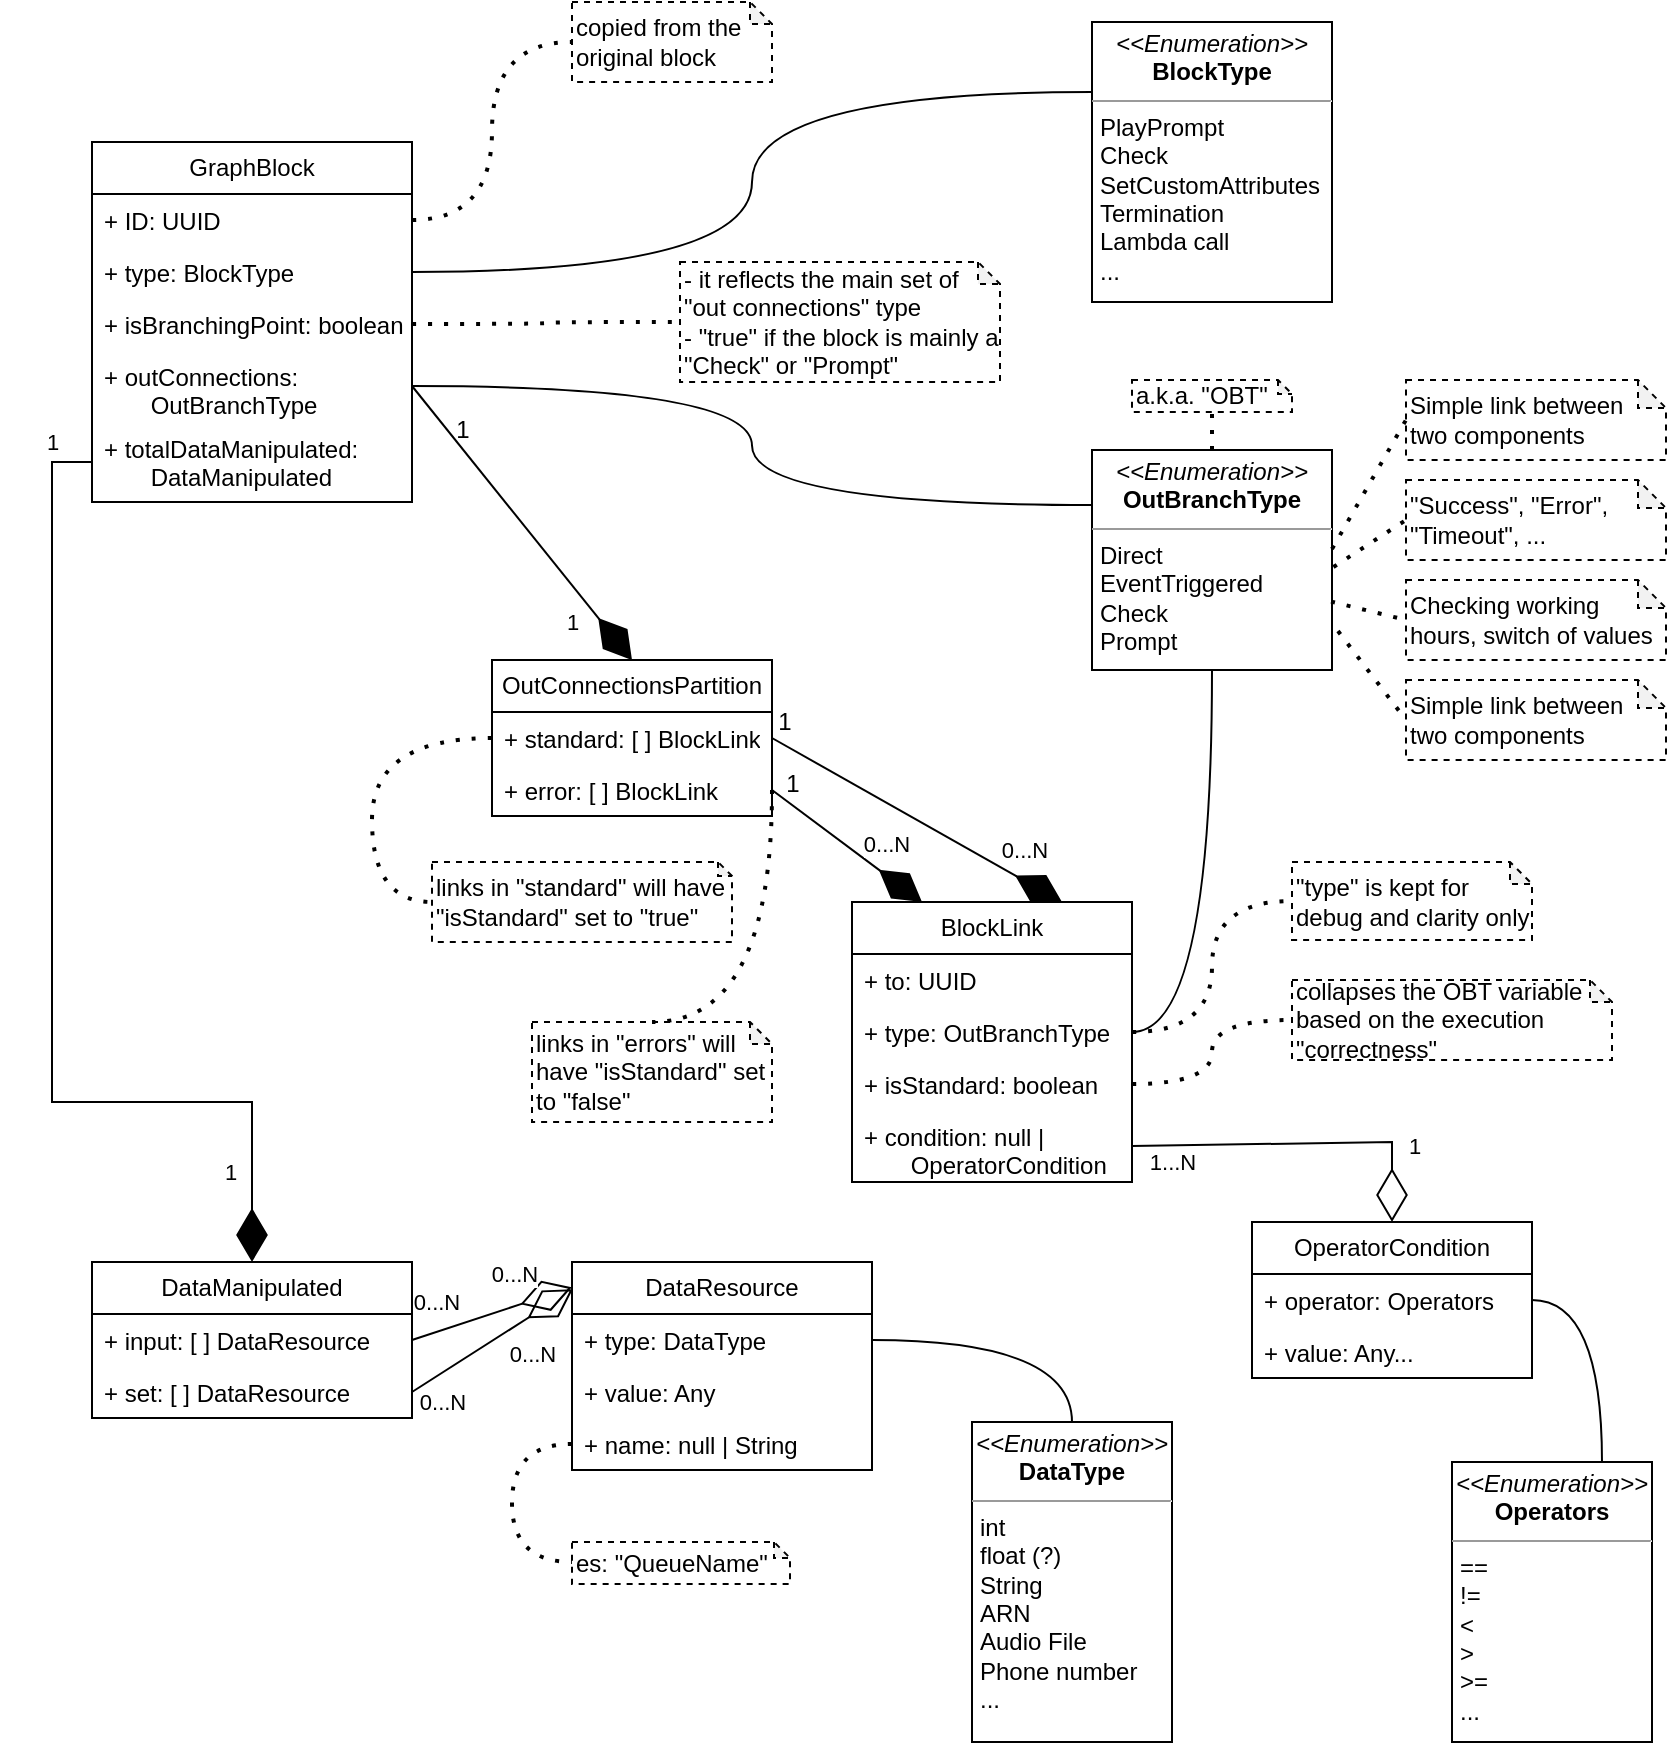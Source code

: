 <mxfile version="21.4.0" type="device" pages="3">
  <diagram name="ClassDiagram" id="-oEBUW_fXKorA737hQ8y">
    <mxGraphModel dx="2003" dy="674" grid="1" gridSize="10" guides="1" tooltips="1" connect="1" arrows="1" fold="1" page="1" pageScale="1" pageWidth="827" pageHeight="1169" math="0" shadow="0">
      <root>
        <mxCell id="0" />
        <mxCell id="1" parent="0" />
        <mxCell id="dWF4E_-gts4vRZFUxWNU-2" value="&lt;p style=&quot;margin:0px;margin-top:4px;text-align:center;&quot;&gt;&lt;i&gt;&amp;lt;&amp;lt;Enumeration&amp;gt;&amp;gt;&lt;/i&gt;&lt;br&gt;&lt;b&gt;OutBranchType&lt;/b&gt;&lt;/p&gt;&lt;hr size=&quot;1&quot;&gt;&lt;p style=&quot;margin:0px;margin-left:4px;&quot;&gt;Direct&lt;/p&gt;&lt;p style=&quot;margin:0px;margin-left:4px;&quot;&gt;EventTriggered&lt;/p&gt;&lt;p style=&quot;margin:0px;margin-left:4px;&quot;&gt;Check&lt;br&gt;Prompt&lt;/p&gt;" style="verticalAlign=top;align=left;overflow=fill;fontSize=12;fontFamily=Helvetica;html=1;whiteSpace=wrap;" parent="1" vertex="1">
          <mxGeometry x="540" y="234" width="120" height="110" as="geometry" />
        </mxCell>
        <mxCell id="dWF4E_-gts4vRZFUxWNU-3" value="Simple link between&lt;br&gt;two components" style="shape=note;whiteSpace=wrap;html=1;backgroundOutline=1;darkOpacity=0.05;size=14;align=left;dashed=1;" parent="1" vertex="1">
          <mxGeometry x="697" y="199" width="130" height="40" as="geometry" />
        </mxCell>
        <mxCell id="dWF4E_-gts4vRZFUxWNU-4" value="&quot;Success&quot;, &quot;Error&quot;, &quot;Timeout&quot;, ...&amp;nbsp;" style="shape=note;whiteSpace=wrap;html=1;backgroundOutline=1;darkOpacity=0.05;size=14;align=left;dashed=1;" parent="1" vertex="1">
          <mxGeometry x="697" y="249" width="130" height="40" as="geometry" />
        </mxCell>
        <mxCell id="dWF4E_-gts4vRZFUxWNU-5" value="" style="endArrow=none;dashed=1;html=1;dashPattern=1 3;strokeWidth=2;rounded=0;entryX=0;entryY=0.5;entryDx=0;entryDy=0;entryPerimeter=0;exitX=1.0;exitY=0.45;exitDx=0;exitDy=0;exitPerimeter=0;" parent="1" source="dWF4E_-gts4vRZFUxWNU-2" target="dWF4E_-gts4vRZFUxWNU-3" edge="1">
          <mxGeometry width="50" height="50" relative="1" as="geometry">
            <mxPoint x="737" y="320" as="sourcePoint" />
            <mxPoint x="517" y="310" as="targetPoint" />
          </mxGeometry>
        </mxCell>
        <mxCell id="dWF4E_-gts4vRZFUxWNU-6" value="" style="endArrow=none;dashed=1;html=1;dashPattern=1 3;strokeWidth=2;rounded=0;entryX=0;entryY=0.5;entryDx=0;entryDy=0;entryPerimeter=0;exitX=1.006;exitY=0.532;exitDx=0;exitDy=0;exitPerimeter=0;" parent="1" source="dWF4E_-gts4vRZFUxWNU-2" target="dWF4E_-gts4vRZFUxWNU-4" edge="1">
          <mxGeometry width="50" height="50" relative="1" as="geometry">
            <mxPoint x="669" y="315" as="sourcePoint" />
            <mxPoint x="727" y="260" as="targetPoint" />
          </mxGeometry>
        </mxCell>
        <mxCell id="dWF4E_-gts4vRZFUxWNU-7" value="Checking working hours, switch of values" style="shape=note;whiteSpace=wrap;html=1;backgroundOutline=1;darkOpacity=0.05;size=14;align=left;dashed=1;" parent="1" vertex="1">
          <mxGeometry x="697" y="299" width="130" height="40" as="geometry" />
        </mxCell>
        <mxCell id="dWF4E_-gts4vRZFUxWNU-8" value="Simple link between&lt;br&gt;two components" style="shape=note;whiteSpace=wrap;html=1;backgroundOutline=1;darkOpacity=0.05;size=14;align=left;dashed=1;" parent="1" vertex="1">
          <mxGeometry x="697" y="349" width="130" height="40" as="geometry" />
        </mxCell>
        <mxCell id="dWF4E_-gts4vRZFUxWNU-9" value="" style="endArrow=none;dashed=1;html=1;dashPattern=1 3;strokeWidth=2;rounded=0;entryX=0;entryY=0.5;entryDx=0;entryDy=0;entryPerimeter=0;exitX=0.996;exitY=0.689;exitDx=0;exitDy=0;exitPerimeter=0;" parent="1" source="dWF4E_-gts4vRZFUxWNU-2" target="dWF4E_-gts4vRZFUxWNU-7" edge="1">
          <mxGeometry width="50" height="50" relative="1" as="geometry">
            <mxPoint x="668" y="344" as="sourcePoint" />
            <mxPoint x="707" y="300" as="targetPoint" />
          </mxGeometry>
        </mxCell>
        <mxCell id="dWF4E_-gts4vRZFUxWNU-11" value="" style="endArrow=none;dashed=1;html=1;dashPattern=1 3;strokeWidth=2;rounded=0;entryX=0;entryY=0.5;entryDx=0;entryDy=0;entryPerimeter=0;exitX=1.025;exitY=0.823;exitDx=0;exitDy=0;exitPerimeter=0;" parent="1" source="dWF4E_-gts4vRZFUxWNU-2" target="dWF4E_-gts4vRZFUxWNU-8" edge="1">
          <mxGeometry width="50" height="50" relative="1" as="geometry">
            <mxPoint x="667" y="363" as="sourcePoint" />
            <mxPoint x="707" y="350" as="targetPoint" />
          </mxGeometry>
        </mxCell>
        <mxCell id="dWF4E_-gts4vRZFUxWNU-12" value="GraphBlock" style="swimlane;fontStyle=0;childLayout=stackLayout;horizontal=1;startSize=26;fillColor=none;horizontalStack=0;resizeParent=1;resizeParentMax=0;resizeLast=0;collapsible=1;marginBottom=0;whiteSpace=wrap;html=1;rotation=0;" parent="1" vertex="1">
          <mxGeometry x="40" y="80" width="160" height="180" as="geometry" />
        </mxCell>
        <mxCell id="dWF4E_-gts4vRZFUxWNU-13" value="+ ID: UUID" style="text;strokeColor=none;fillColor=none;align=left;verticalAlign=top;spacingLeft=4;spacingRight=4;overflow=hidden;rotatable=0;points=[[0,0.5],[1,0.5]];portConstraint=eastwest;whiteSpace=wrap;html=1;" parent="dWF4E_-gts4vRZFUxWNU-12" vertex="1">
          <mxGeometry y="26" width="160" height="26" as="geometry" />
        </mxCell>
        <mxCell id="dWF4E_-gts4vRZFUxWNU-14" value="+ type: BlockType" style="text;strokeColor=none;fillColor=none;align=left;verticalAlign=top;spacingLeft=4;spacingRight=4;overflow=hidden;rotatable=0;points=[[0,0.5],[1,0.5]];portConstraint=eastwest;whiteSpace=wrap;html=1;" parent="dWF4E_-gts4vRZFUxWNU-12" vertex="1">
          <mxGeometry y="52" width="160" height="26" as="geometry" />
        </mxCell>
        <mxCell id="dWF4E_-gts4vRZFUxWNU-15" value="+ isBranchingPoint: boolean" style="text;strokeColor=none;fillColor=none;align=left;verticalAlign=top;spacingLeft=4;spacingRight=4;overflow=hidden;rotatable=0;points=[[0,0.5],[1,0.5]];portConstraint=eastwest;whiteSpace=wrap;html=1;" parent="dWF4E_-gts4vRZFUxWNU-12" vertex="1">
          <mxGeometry y="78" width="160" height="26" as="geometry" />
        </mxCell>
        <mxCell id="dWF4E_-gts4vRZFUxWNU-16" value="+ outConnections:&lt;br&gt;&amp;nbsp; &amp;nbsp; &amp;nbsp; &amp;nbsp;OutBranchType" style="text;strokeColor=none;fillColor=none;align=left;verticalAlign=top;spacingLeft=4;spacingRight=4;overflow=hidden;rotatable=0;points=[[0,0.5],[1,0.5]];portConstraint=eastwest;whiteSpace=wrap;html=1;" parent="dWF4E_-gts4vRZFUxWNU-12" vertex="1">
          <mxGeometry y="104" width="160" height="36" as="geometry" />
        </mxCell>
        <mxCell id="dWF4E_-gts4vRZFUxWNU-17" value="+ totalDataManipulated:&lt;br&gt;&amp;nbsp; &amp;nbsp; &amp;nbsp; &amp;nbsp;DataManipulated" style="text;strokeColor=none;fillColor=none;align=left;verticalAlign=top;spacingLeft=4;spacingRight=4;overflow=hidden;rotatable=0;points=[[0,0.5],[1,0.5]];portConstraint=eastwest;whiteSpace=wrap;html=1;" parent="dWF4E_-gts4vRZFUxWNU-12" vertex="1">
          <mxGeometry y="140" width="160" height="40" as="geometry" />
        </mxCell>
        <mxCell id="dWF4E_-gts4vRZFUxWNU-18" value="&lt;p style=&quot;margin:0px;margin-top:4px;text-align:center;&quot;&gt;&lt;i&gt;&amp;lt;&amp;lt;Enumeration&amp;gt;&amp;gt;&lt;/i&gt;&lt;br&gt;&lt;b&gt;BlockType&lt;/b&gt;&lt;/p&gt;&lt;hr size=&quot;1&quot;&gt;&lt;p style=&quot;margin:0px;margin-left:4px;&quot;&gt;PlayPrompt&lt;br&gt;Check&lt;/p&gt;&lt;p style=&quot;margin:0px;margin-left:4px;&quot;&gt;SetCustomAttributes&lt;/p&gt;&lt;p style=&quot;margin:0px;margin-left:4px;&quot;&gt;Termination&lt;/p&gt;&lt;p style=&quot;margin:0px;margin-left:4px;&quot;&gt;Lambda call&lt;/p&gt;&lt;p style=&quot;margin:0px;margin-left:4px;&quot;&gt;...&lt;/p&gt;" style="verticalAlign=top;align=left;overflow=fill;fontSize=12;fontFamily=Helvetica;html=1;whiteSpace=wrap;" parent="1" vertex="1">
          <mxGeometry x="540" y="20" width="120" height="140" as="geometry" />
        </mxCell>
        <mxCell id="dWF4E_-gts4vRZFUxWNU-19" value="" style="endArrow=none;html=1;strokeWidth=1;rounded=0;exitX=1;exitY=0.5;exitDx=0;exitDy=0;entryX=0;entryY=0.25;entryDx=0;entryDy=0;edgeStyle=orthogonalEdgeStyle;curved=1;" parent="1" source="dWF4E_-gts4vRZFUxWNU-16" target="dWF4E_-gts4vRZFUxWNU-2" edge="1">
          <mxGeometry width="50" height="50" relative="1" as="geometry">
            <mxPoint x="270" y="250" as="sourcePoint" />
            <mxPoint x="320" y="200" as="targetPoint" />
          </mxGeometry>
        </mxCell>
        <mxCell id="dWF4E_-gts4vRZFUxWNU-20" value="" style="endArrow=none;dashed=1;html=1;dashPattern=1 3;strokeWidth=2;rounded=0;exitX=1;exitY=0.5;exitDx=0;exitDy=0;edgeStyle=orthogonalEdgeStyle;curved=1;" parent="1" source="dWF4E_-gts4vRZFUxWNU-15" target="dWF4E_-gts4vRZFUxWNU-22" edge="1">
          <mxGeometry width="50" height="50" relative="1" as="geometry">
            <mxPoint x="211" y="104" as="sourcePoint" />
            <mxPoint x="610" y="140" as="targetPoint" />
          </mxGeometry>
        </mxCell>
        <mxCell id="dWF4E_-gts4vRZFUxWNU-22" value="&lt;div style=&quot;&quot;&gt;&lt;span style=&quot;background-color: initial;&quot;&gt;- it reflects the main set of &quot;out connections&quot; type&lt;/span&gt;&lt;/div&gt;&lt;div style=&quot;&quot;&gt;&lt;span style=&quot;background-color: initial;&quot;&gt;- &quot;true&quot; if the block is mainly a &quot;Check&quot; or &quot;Prompt&quot;&lt;/span&gt;&lt;/div&gt;" style="shape=note;whiteSpace=wrap;html=1;backgroundOutline=1;darkOpacity=0.05;size=11;align=left;dashed=1;" parent="1" vertex="1">
          <mxGeometry x="334" y="140" width="160" height="60" as="geometry" />
        </mxCell>
        <mxCell id="dWF4E_-gts4vRZFUxWNU-24" value="copied from the original block" style="shape=note;whiteSpace=wrap;html=1;backgroundOutline=1;darkOpacity=0.05;size=11;align=left;dashed=1;" parent="1" vertex="1">
          <mxGeometry x="280" y="10" width="100" height="40" as="geometry" />
        </mxCell>
        <mxCell id="dWF4E_-gts4vRZFUxWNU-25" value="" style="endArrow=none;dashed=1;html=1;dashPattern=1 3;strokeWidth=2;rounded=0;exitX=1;exitY=0.5;exitDx=0;exitDy=0;edgeStyle=orthogonalEdgeStyle;curved=1;entryX=0;entryY=0.5;entryDx=0;entryDy=0;entryPerimeter=0;" parent="1" source="dWF4E_-gts4vRZFUxWNU-13" target="dWF4E_-gts4vRZFUxWNU-24" edge="1">
          <mxGeometry width="50" height="50" relative="1" as="geometry">
            <mxPoint x="230" y="181" as="sourcePoint" />
            <mxPoint x="310" y="120" as="targetPoint" />
          </mxGeometry>
        </mxCell>
        <mxCell id="dWF4E_-gts4vRZFUxWNU-27" value="" style="endArrow=none;html=1;strokeWidth=1;rounded=0;exitX=1;exitY=0.5;exitDx=0;exitDy=0;edgeStyle=orthogonalEdgeStyle;curved=1;entryX=0;entryY=0.25;entryDx=0;entryDy=0;" parent="1" source="dWF4E_-gts4vRZFUxWNU-14" target="dWF4E_-gts4vRZFUxWNU-18" edge="1">
          <mxGeometry width="50" height="50" relative="1" as="geometry">
            <mxPoint x="230" y="129" as="sourcePoint" />
            <mxPoint x="270" y="40" as="targetPoint" />
          </mxGeometry>
        </mxCell>
        <mxCell id="dWF4E_-gts4vRZFUxWNU-29" value="OutConnectionsPartition" style="swimlane;fontStyle=0;childLayout=stackLayout;horizontal=1;startSize=26;fillColor=none;horizontalStack=0;resizeParent=1;resizeParentMax=0;resizeLast=0;collapsible=1;marginBottom=0;whiteSpace=wrap;html=1;rotation=0;" parent="1" vertex="1">
          <mxGeometry x="240" y="339" width="140" height="78" as="geometry" />
        </mxCell>
        <mxCell id="dWF4E_-gts4vRZFUxWNU-30" value="+ standard: [ ] BlockLink" style="text;strokeColor=none;fillColor=none;align=left;verticalAlign=top;spacingLeft=4;spacingRight=4;overflow=hidden;rotatable=0;points=[[0,0.5],[1,0.5]];portConstraint=eastwest;whiteSpace=wrap;html=1;" parent="dWF4E_-gts4vRZFUxWNU-29" vertex="1">
          <mxGeometry y="26" width="140" height="26" as="geometry" />
        </mxCell>
        <mxCell id="dWF4E_-gts4vRZFUxWNU-31" value="+ error: [ ] BlockLink" style="text;strokeColor=none;fillColor=none;align=left;verticalAlign=top;spacingLeft=4;spacingRight=4;overflow=hidden;rotatable=0;points=[[0,0.5],[1,0.5]];portConstraint=eastwest;whiteSpace=wrap;html=1;" parent="dWF4E_-gts4vRZFUxWNU-29" vertex="1">
          <mxGeometry y="52" width="140" height="26" as="geometry" />
        </mxCell>
        <mxCell id="dWF4E_-gts4vRZFUxWNU-35" value="" style="endArrow=diamondThin;endFill=1;endSize=24;html=1;rounded=0;entryX=0.5;entryY=0;entryDx=0;entryDy=0;exitX=1;exitY=0.5;exitDx=0;exitDy=0;" parent="1" source="dWF4E_-gts4vRZFUxWNU-16" target="dWF4E_-gts4vRZFUxWNU-29" edge="1">
          <mxGeometry width="160" relative="1" as="geometry">
            <mxPoint x="330" y="230" as="sourcePoint" />
            <mxPoint x="490" y="230" as="targetPoint" />
          </mxGeometry>
        </mxCell>
        <mxCell id="dWF4E_-gts4vRZFUxWNU-38" value="1" style="edgeLabel;html=1;align=center;verticalAlign=middle;resizable=0;points=[];fixDash=0;comic=0;" parent="dWF4E_-gts4vRZFUxWNU-35" vertex="1" connectable="0">
          <mxGeometry x="0.62" y="1" relative="1" as="geometry">
            <mxPoint x="-10" y="7" as="offset" />
          </mxGeometry>
        </mxCell>
        <mxCell id="dWF4E_-gts4vRZFUxWNU-37" value="1" style="text;html=1;align=center;verticalAlign=middle;resizable=0;points=[];autosize=1;strokeColor=none;fillColor=none;" parent="1" vertex="1">
          <mxGeometry x="210" y="209" width="30" height="30" as="geometry" />
        </mxCell>
        <mxCell id="dWF4E_-gts4vRZFUxWNU-39" value="BlockLink" style="swimlane;fontStyle=0;childLayout=stackLayout;horizontal=1;startSize=26;fillColor=none;horizontalStack=0;resizeParent=1;resizeParentMax=0;resizeLast=0;collapsible=1;marginBottom=0;whiteSpace=wrap;html=1;rotation=0;" parent="1" vertex="1">
          <mxGeometry x="420" y="460" width="140" height="140" as="geometry" />
        </mxCell>
        <mxCell id="dWF4E_-gts4vRZFUxWNU-40" value="+ to: UUID" style="text;strokeColor=none;fillColor=none;align=left;verticalAlign=top;spacingLeft=4;spacingRight=4;overflow=hidden;rotatable=0;points=[[0,0.5],[1,0.5]];portConstraint=eastwest;whiteSpace=wrap;html=1;" parent="dWF4E_-gts4vRZFUxWNU-39" vertex="1">
          <mxGeometry y="26" width="140" height="26" as="geometry" />
        </mxCell>
        <mxCell id="dWF4E_-gts4vRZFUxWNU-49" value="+ type: OutBranchType" style="text;strokeColor=none;fillColor=none;align=left;verticalAlign=top;spacingLeft=4;spacingRight=4;overflow=hidden;rotatable=0;points=[[0,0.5],[1,0.5]];portConstraint=eastwest;whiteSpace=wrap;html=1;" parent="dWF4E_-gts4vRZFUxWNU-39" vertex="1">
          <mxGeometry y="52" width="140" height="26" as="geometry" />
        </mxCell>
        <mxCell id="dWF4E_-gts4vRZFUxWNU-41" value="+ isStandard: boolean" style="text;strokeColor=none;fillColor=none;align=left;verticalAlign=top;spacingLeft=4;spacingRight=4;overflow=hidden;rotatable=0;points=[[0,0.5],[1,0.5]];portConstraint=eastwest;whiteSpace=wrap;html=1;" parent="dWF4E_-gts4vRZFUxWNU-39" vertex="1">
          <mxGeometry y="78" width="140" height="26" as="geometry" />
        </mxCell>
        <mxCell id="dWF4E_-gts4vRZFUxWNU-50" value="+ condition: null |&lt;br&gt;&amp;nbsp; &amp;nbsp; &amp;nbsp; &amp;nbsp;OperatorCondition" style="text;strokeColor=none;fillColor=none;align=left;verticalAlign=top;spacingLeft=4;spacingRight=4;overflow=hidden;rotatable=0;points=[[0,0.5],[1,0.5]];portConstraint=eastwest;whiteSpace=wrap;html=1;" parent="dWF4E_-gts4vRZFUxWNU-39" vertex="1">
          <mxGeometry y="104" width="140" height="36" as="geometry" />
        </mxCell>
        <mxCell id="dWF4E_-gts4vRZFUxWNU-43" value="" style="endArrow=diamondThin;endFill=1;endSize=24;html=1;rounded=0;entryX=0.75;entryY=0;entryDx=0;entryDy=0;exitX=1;exitY=0.5;exitDx=0;exitDy=0;" parent="1" source="dWF4E_-gts4vRZFUxWNU-30" target="dWF4E_-gts4vRZFUxWNU-39" edge="1">
          <mxGeometry width="160" relative="1" as="geometry">
            <mxPoint x="210" y="212" as="sourcePoint" />
            <mxPoint x="340" y="331" as="targetPoint" />
          </mxGeometry>
        </mxCell>
        <mxCell id="dWF4E_-gts4vRZFUxWNU-44" value="0...N" style="edgeLabel;html=1;align=center;verticalAlign=middle;resizable=0;points=[];fixDash=0;comic=0;" parent="dWF4E_-gts4vRZFUxWNU-43" vertex="1" connectable="0">
          <mxGeometry x="0.62" y="1" relative="1" as="geometry">
            <mxPoint x="8" y="-10" as="offset" />
          </mxGeometry>
        </mxCell>
        <mxCell id="dWF4E_-gts4vRZFUxWNU-45" value="1" style="text;html=1;align=center;verticalAlign=middle;resizable=0;points=[];autosize=1;strokeColor=none;fillColor=none;" parent="1" vertex="1">
          <mxGeometry x="371" y="355" width="30" height="30" as="geometry" />
        </mxCell>
        <mxCell id="dWF4E_-gts4vRZFUxWNU-46" value="" style="endArrow=diamondThin;endFill=1;endSize=24;html=1;rounded=0;entryX=0.25;entryY=0;entryDx=0;entryDy=0;exitX=1;exitY=0.5;exitDx=0;exitDy=0;" parent="1" source="dWF4E_-gts4vRZFUxWNU-31" target="dWF4E_-gts4vRZFUxWNU-39" edge="1">
          <mxGeometry width="160" relative="1" as="geometry">
            <mxPoint x="410" y="370" as="sourcePoint" />
            <mxPoint x="585" y="450" as="targetPoint" />
          </mxGeometry>
        </mxCell>
        <mxCell id="dWF4E_-gts4vRZFUxWNU-47" value="0...N" style="edgeLabel;html=1;align=center;verticalAlign=middle;resizable=0;points=[];fixDash=0;comic=0;" parent="dWF4E_-gts4vRZFUxWNU-46" vertex="1" connectable="0">
          <mxGeometry x="0.62" y="1" relative="1" as="geometry">
            <mxPoint x="-5" y="-18" as="offset" />
          </mxGeometry>
        </mxCell>
        <mxCell id="dWF4E_-gts4vRZFUxWNU-48" value="1" style="text;html=1;align=center;verticalAlign=middle;resizable=0;points=[];autosize=1;strokeColor=none;fillColor=none;" parent="1" vertex="1">
          <mxGeometry x="375" y="386" width="30" height="30" as="geometry" />
        </mxCell>
        <mxCell id="dWF4E_-gts4vRZFUxWNU-52" value="" style="endArrow=none;html=1;strokeWidth=1;rounded=0;exitX=1;exitY=0.5;exitDx=0;exitDy=0;entryX=0.5;entryY=1;entryDx=0;entryDy=0;edgeStyle=orthogonalEdgeStyle;curved=1;" parent="1" source="dWF4E_-gts4vRZFUxWNU-49" target="dWF4E_-gts4vRZFUxWNU-2" edge="1">
          <mxGeometry width="50" height="50" relative="1" as="geometry">
            <mxPoint x="210" y="212" as="sourcePoint" />
            <mxPoint x="530" y="280" as="targetPoint" />
            <Array as="points">
              <mxPoint x="600" y="525" />
            </Array>
          </mxGeometry>
        </mxCell>
        <mxCell id="dWF4E_-gts4vRZFUxWNU-54" value="OperatorCondition" style="swimlane;fontStyle=0;childLayout=stackLayout;horizontal=1;startSize=26;fillColor=none;horizontalStack=0;resizeParent=1;resizeParentMax=0;resizeLast=0;collapsible=1;marginBottom=0;whiteSpace=wrap;html=1;rotation=0;" parent="1" vertex="1">
          <mxGeometry x="620" y="620" width="140" height="78" as="geometry" />
        </mxCell>
        <mxCell id="dWF4E_-gts4vRZFUxWNU-55" value="+ operator: Operators" style="text;strokeColor=none;fillColor=none;align=left;verticalAlign=top;spacingLeft=4;spacingRight=4;overflow=hidden;rotatable=0;points=[[0,0.5],[1,0.5]];portConstraint=eastwest;whiteSpace=wrap;html=1;" parent="dWF4E_-gts4vRZFUxWNU-54" vertex="1">
          <mxGeometry y="26" width="140" height="26" as="geometry" />
        </mxCell>
        <mxCell id="dWF4E_-gts4vRZFUxWNU-56" value="+ value: Any..." style="text;strokeColor=none;fillColor=none;align=left;verticalAlign=top;spacingLeft=4;spacingRight=4;overflow=hidden;rotatable=0;points=[[0,0.5],[1,0.5]];portConstraint=eastwest;whiteSpace=wrap;html=1;" parent="dWF4E_-gts4vRZFUxWNU-54" vertex="1">
          <mxGeometry y="52" width="140" height="26" as="geometry" />
        </mxCell>
        <mxCell id="dWF4E_-gts4vRZFUxWNU-57" value="" style="endArrow=diamondThin;endFill=0;endSize=24;html=1;rounded=0;entryX=0.5;entryY=0;entryDx=0;entryDy=0;exitX=1;exitY=0.5;exitDx=0;exitDy=0;" parent="1" source="dWF4E_-gts4vRZFUxWNU-50" target="dWF4E_-gts4vRZFUxWNU-54" edge="1">
          <mxGeometry width="160" relative="1" as="geometry">
            <mxPoint x="350" y="470" as="sourcePoint" />
            <mxPoint x="510" y="470" as="targetPoint" />
            <Array as="points">
              <mxPoint x="690" y="580" />
            </Array>
          </mxGeometry>
        </mxCell>
        <mxCell id="dWF4E_-gts4vRZFUxWNU-68" value="1...N" style="edgeLabel;html=1;align=center;verticalAlign=middle;resizable=0;points=[];" parent="dWF4E_-gts4vRZFUxWNU-57" vertex="1" connectable="0">
          <mxGeometry x="-0.249" relative="1" as="geometry">
            <mxPoint x="-44" y="9" as="offset" />
          </mxGeometry>
        </mxCell>
        <mxCell id="775usIUFHTw_NiYxPIhj-9" value="1" style="edgeLabel;html=1;align=center;verticalAlign=middle;resizable=0;points=[];" parent="dWF4E_-gts4vRZFUxWNU-57" vertex="1" connectable="0">
          <mxGeometry x="0.333" y="-1" relative="1" as="geometry">
            <mxPoint x="27" as="offset" />
          </mxGeometry>
        </mxCell>
        <mxCell id="dWF4E_-gts4vRZFUxWNU-60" value="&lt;p style=&quot;margin:0px;margin-top:4px;text-align:center;&quot;&gt;&lt;i&gt;&amp;lt;&amp;lt;Enumeration&amp;gt;&amp;gt;&lt;/i&gt;&lt;br&gt;&lt;b&gt;Operators&lt;/b&gt;&lt;/p&gt;&lt;hr size=&quot;1&quot;&gt;&lt;p style=&quot;margin:0px;margin-left:4px;&quot;&gt;==&lt;/p&gt;&lt;p style=&quot;margin:0px;margin-left:4px;&quot;&gt;!=&lt;/p&gt;&lt;p style=&quot;margin:0px;margin-left:4px;&quot;&gt;&amp;lt;&lt;br&gt;&amp;gt;&lt;/p&gt;&lt;p style=&quot;margin:0px;margin-left:4px;&quot;&gt;&amp;gt;=&lt;/p&gt;&lt;p style=&quot;margin:0px;margin-left:4px;&quot;&gt;...&lt;/p&gt;" style="verticalAlign=top;align=left;overflow=fill;fontSize=12;fontFamily=Helvetica;html=1;whiteSpace=wrap;" parent="1" vertex="1">
          <mxGeometry x="720" y="740" width="100" height="140" as="geometry" />
        </mxCell>
        <mxCell id="dWF4E_-gts4vRZFUxWNU-61" value="" style="endArrow=none;html=1;strokeWidth=1;rounded=0;exitX=1;exitY=0.5;exitDx=0;exitDy=0;entryX=0.75;entryY=0;entryDx=0;entryDy=0;edgeStyle=orthogonalEdgeStyle;curved=1;" parent="1" source="dWF4E_-gts4vRZFUxWNU-55" target="dWF4E_-gts4vRZFUxWNU-60" edge="1">
          <mxGeometry width="50" height="50" relative="1" as="geometry">
            <mxPoint x="610" y="541" as="sourcePoint" />
            <mxPoint x="590" y="370" as="targetPoint" />
          </mxGeometry>
        </mxCell>
        <mxCell id="dWF4E_-gts4vRZFUxWNU-62" value="&lt;div style=&quot;&quot;&gt;links in &quot;errors&quot; will have &quot;isStandard&quot; set to &quot;false&quot;&lt;/div&gt;" style="shape=note;whiteSpace=wrap;html=1;backgroundOutline=1;darkOpacity=0.05;size=11;align=left;dashed=1;" parent="1" vertex="1">
          <mxGeometry x="260" y="520" width="120" height="50" as="geometry" />
        </mxCell>
        <mxCell id="dWF4E_-gts4vRZFUxWNU-63" value="&lt;div style=&quot;&quot;&gt;links in &quot;standard&quot; will have &quot;isStandard&quot; set to &quot;true&quot;&lt;br&gt;&lt;/div&gt;" style="shape=note;whiteSpace=wrap;html=1;backgroundOutline=1;darkOpacity=0.05;size=7;align=left;dashed=1;" parent="1" vertex="1">
          <mxGeometry x="210" y="440" width="150" height="40" as="geometry" />
        </mxCell>
        <mxCell id="dWF4E_-gts4vRZFUxWNU-64" value="" style="endArrow=none;dashed=1;html=1;dashPattern=1 3;strokeWidth=2;rounded=0;exitX=0;exitY=0.5;exitDx=0;exitDy=0;entryX=0;entryY=0.5;entryDx=0;entryDy=0;edgeStyle=orthogonalEdgeStyle;curved=1;entryPerimeter=0;" parent="1" source="dWF4E_-gts4vRZFUxWNU-30" target="dWF4E_-gts4vRZFUxWNU-63" edge="1">
          <mxGeometry width="50" height="50" relative="1" as="geometry">
            <mxPoint x="210" y="212" as="sourcePoint" />
            <mxPoint x="550" y="258" as="targetPoint" />
            <Array as="points">
              <mxPoint x="180" y="378" />
              <mxPoint x="180" y="460" />
            </Array>
          </mxGeometry>
        </mxCell>
        <mxCell id="dWF4E_-gts4vRZFUxWNU-69" value="&lt;div style=&quot;&quot;&gt;&quot;type&quot; is kept for debug and clarity only&lt;/div&gt;" style="shape=note;whiteSpace=wrap;html=1;backgroundOutline=1;darkOpacity=0.05;size=11;align=left;dashed=1;" parent="1" vertex="1">
          <mxGeometry x="640" y="440" width="120" height="39" as="geometry" />
        </mxCell>
        <mxCell id="dWF4E_-gts4vRZFUxWNU-65" value="" style="endArrow=none;dashed=1;html=1;dashPattern=1 3;strokeWidth=2;rounded=0;entryX=0.5;entryY=0;entryDx=0;entryDy=0;edgeStyle=orthogonalEdgeStyle;curved=1;entryPerimeter=0;exitX=1;exitY=0.5;exitDx=0;exitDy=0;exitPerimeter=0;" parent="1" source="dWF4E_-gts4vRZFUxWNU-31" target="dWF4E_-gts4vRZFUxWNU-62" edge="1">
          <mxGeometry width="50" height="50" relative="1" as="geometry">
            <mxPoint x="360" y="400" as="sourcePoint" />
            <mxPoint x="390" y="315" as="targetPoint" />
            <Array as="points">
              <mxPoint x="380" y="520" />
            </Array>
          </mxGeometry>
        </mxCell>
        <mxCell id="dWF4E_-gts4vRZFUxWNU-70" value="" style="endArrow=none;dashed=1;html=1;dashPattern=1 3;strokeWidth=2;rounded=0;entryX=0;entryY=0.5;entryDx=0;entryDy=0;edgeStyle=orthogonalEdgeStyle;curved=1;entryPerimeter=0;exitX=1;exitY=0.5;exitDx=0;exitDy=0;" parent="1" source="dWF4E_-gts4vRZFUxWNU-49" target="dWF4E_-gts4vRZFUxWNU-69" edge="1">
          <mxGeometry width="50" height="50" relative="1" as="geometry">
            <mxPoint x="770" y="430" as="sourcePoint" />
            <mxPoint x="800" y="360" as="targetPoint" />
          </mxGeometry>
        </mxCell>
        <mxCell id="dWF4E_-gts4vRZFUxWNU-71" value="&lt;div style=&quot;&quot;&gt;collapses the OBT variable based on the execution &quot;correctness&quot;&lt;/div&gt;" style="shape=note;whiteSpace=wrap;html=1;backgroundOutline=1;darkOpacity=0.05;size=11;align=left;dashed=1;" parent="1" vertex="1">
          <mxGeometry x="640" y="499" width="160" height="40" as="geometry" />
        </mxCell>
        <mxCell id="dWF4E_-gts4vRZFUxWNU-72" value="" style="endArrow=none;dashed=1;html=1;dashPattern=1 3;strokeWidth=2;rounded=0;entryX=0;entryY=0.5;entryDx=0;entryDy=0;edgeStyle=orthogonalEdgeStyle;curved=1;entryPerimeter=0;exitX=1;exitY=0.5;exitDx=0;exitDy=0;" parent="1" source="dWF4E_-gts4vRZFUxWNU-41" target="dWF4E_-gts4vRZFUxWNU-71" edge="1">
          <mxGeometry width="50" height="50" relative="1" as="geometry">
            <mxPoint x="575" y="515" as="sourcePoint" />
            <mxPoint x="650" y="455" as="targetPoint" />
          </mxGeometry>
        </mxCell>
        <mxCell id="dWF4E_-gts4vRZFUxWNU-73" value="&lt;div style=&quot;&quot;&gt;a.k.a. &quot;OBT&quot;&lt;/div&gt;" style="shape=note;whiteSpace=wrap;html=1;backgroundOutline=1;darkOpacity=0.05;size=7;align=left;dashed=1;" parent="1" vertex="1">
          <mxGeometry x="560" y="199" width="80" height="16" as="geometry" />
        </mxCell>
        <mxCell id="dWF4E_-gts4vRZFUxWNU-74" value="" style="endArrow=none;dashed=1;html=1;dashPattern=1 3;strokeWidth=2;rounded=0;exitX=0.5;exitY=0;exitDx=0;exitDy=0;entryX=0.5;entryY=1;entryDx=0;entryDy=0;entryPerimeter=0;" parent="1" source="dWF4E_-gts4vRZFUxWNU-2" target="dWF4E_-gts4vRZFUxWNU-73" edge="1">
          <mxGeometry width="50" height="50" relative="1" as="geometry">
            <mxPoint x="575" y="515" as="sourcePoint" />
            <mxPoint x="610" y="354" as="targetPoint" />
          </mxGeometry>
        </mxCell>
        <mxCell id="dWF4E_-gts4vRZFUxWNU-78" value="DataManipulated" style="swimlane;fontStyle=0;childLayout=stackLayout;horizontal=1;startSize=26;fillColor=none;horizontalStack=0;resizeParent=1;resizeParentMax=0;resizeLast=0;collapsible=1;marginBottom=0;whiteSpace=wrap;html=1;rotation=0;" parent="1" vertex="1">
          <mxGeometry x="40" y="640" width="160" height="78" as="geometry" />
        </mxCell>
        <mxCell id="dWF4E_-gts4vRZFUxWNU-79" value="+ input: [ ] DataResource" style="text;strokeColor=none;fillColor=none;align=left;verticalAlign=top;spacingLeft=4;spacingRight=4;overflow=hidden;rotatable=0;points=[[0,0.5],[1,0.5]];portConstraint=eastwest;whiteSpace=wrap;html=1;" parent="dWF4E_-gts4vRZFUxWNU-78" vertex="1">
          <mxGeometry y="26" width="160" height="26" as="geometry" />
        </mxCell>
        <mxCell id="dWF4E_-gts4vRZFUxWNU-86" value="+ set: [ ] DataResource" style="text;strokeColor=none;fillColor=none;align=left;verticalAlign=top;spacingLeft=4;spacingRight=4;overflow=hidden;rotatable=0;points=[[0,0.5],[1,0.5]];portConstraint=eastwest;whiteSpace=wrap;html=1;" parent="dWF4E_-gts4vRZFUxWNU-78" vertex="1">
          <mxGeometry y="52" width="160" height="26" as="geometry" />
        </mxCell>
        <mxCell id="dWF4E_-gts4vRZFUxWNU-83" value="" style="endArrow=diamondThin;endFill=1;endSize=24;html=1;rounded=0;entryX=0.5;entryY=0;entryDx=0;entryDy=0;exitX=0;exitY=0.5;exitDx=0;exitDy=0;" parent="1" source="dWF4E_-gts4vRZFUxWNU-17" target="dWF4E_-gts4vRZFUxWNU-78" edge="1">
          <mxGeometry width="160" relative="1" as="geometry">
            <mxPoint x="80" y="312" as="sourcePoint" />
            <mxPoint x="170" y="430" as="targetPoint" />
            <Array as="points">
              <mxPoint x="20" y="240" />
              <mxPoint x="20" y="560" />
              <mxPoint x="120" y="560" />
            </Array>
          </mxGeometry>
        </mxCell>
        <mxCell id="dWF4E_-gts4vRZFUxWNU-84" value="1" style="edgeLabel;html=1;align=center;verticalAlign=middle;resizable=0;points=[];fixDash=0;comic=0;" parent="dWF4E_-gts4vRZFUxWNU-83" vertex="1" connectable="0">
          <mxGeometry x="0.62" y="1" relative="1" as="geometry">
            <mxPoint x="8" y="36" as="offset" />
          </mxGeometry>
        </mxCell>
        <mxCell id="dWF4E_-gts4vRZFUxWNU-85" value="1" style="edgeLabel;html=1;align=center;verticalAlign=middle;resizable=0;points=[];fixDash=0;comic=0;" parent="dWF4E_-gts4vRZFUxWNU-83" vertex="1" connectable="0">
          <mxGeometry x="0.62" y="1" relative="1" as="geometry">
            <mxPoint x="-81" y="-329" as="offset" />
          </mxGeometry>
        </mxCell>
        <mxCell id="dWF4E_-gts4vRZFUxWNU-87" value="DataResource" style="swimlane;fontStyle=0;childLayout=stackLayout;horizontal=1;startSize=26;fillColor=none;horizontalStack=0;resizeParent=1;resizeParentMax=0;resizeLast=0;collapsible=1;marginBottom=0;whiteSpace=wrap;html=1;rotation=0;" parent="1" vertex="1">
          <mxGeometry x="280" y="640" width="150" height="104" as="geometry" />
        </mxCell>
        <mxCell id="dWF4E_-gts4vRZFUxWNU-88" value="+ type: DataType" style="text;strokeColor=none;fillColor=none;align=left;verticalAlign=top;spacingLeft=4;spacingRight=4;overflow=hidden;rotatable=0;points=[[0,0.5],[1,0.5]];portConstraint=eastwest;whiteSpace=wrap;html=1;" parent="dWF4E_-gts4vRZFUxWNU-87" vertex="1">
          <mxGeometry y="26" width="150" height="26" as="geometry" />
        </mxCell>
        <mxCell id="dWF4E_-gts4vRZFUxWNU-89" value="+ value: Any" style="text;strokeColor=none;fillColor=none;align=left;verticalAlign=top;spacingLeft=4;spacingRight=4;overflow=hidden;rotatable=0;points=[[0,0.5],[1,0.5]];portConstraint=eastwest;whiteSpace=wrap;html=1;" parent="dWF4E_-gts4vRZFUxWNU-87" vertex="1">
          <mxGeometry y="52" width="150" height="26" as="geometry" />
        </mxCell>
        <mxCell id="dWF4E_-gts4vRZFUxWNU-93" value="+ name: null | String" style="text;strokeColor=none;fillColor=none;align=left;verticalAlign=top;spacingLeft=4;spacingRight=4;overflow=hidden;rotatable=0;points=[[0,0.5],[1,0.5]];portConstraint=eastwest;whiteSpace=wrap;html=1;" parent="dWF4E_-gts4vRZFUxWNU-87" vertex="1">
          <mxGeometry y="78" width="150" height="26" as="geometry" />
        </mxCell>
        <mxCell id="dWF4E_-gts4vRZFUxWNU-91" value="&lt;p style=&quot;margin:0px;margin-top:4px;text-align:center;&quot;&gt;&lt;i&gt;&amp;lt;&amp;lt;Enumeration&amp;gt;&amp;gt;&lt;/i&gt;&lt;br&gt;&lt;b&gt;DataType&lt;/b&gt;&lt;/p&gt;&lt;hr size=&quot;1&quot;&gt;&lt;p style=&quot;margin:0px;margin-left:4px;&quot;&gt;int&lt;/p&gt;&lt;p style=&quot;margin:0px;margin-left:4px;&quot;&gt;float (?)&lt;/p&gt;&lt;p style=&quot;margin:0px;margin-left:4px;&quot;&gt;String&lt;/p&gt;&lt;p style=&quot;margin:0px;margin-left:4px;&quot;&gt;ARN&lt;/p&gt;&lt;p style=&quot;margin:0px;margin-left:4px;&quot;&gt;Audio File&lt;/p&gt;&lt;p style=&quot;margin:0px;margin-left:4px;&quot;&gt;Phone number&lt;/p&gt;&lt;p style=&quot;margin:0px;margin-left:4px;&quot;&gt;...&lt;/p&gt;" style="verticalAlign=top;align=left;overflow=fill;fontSize=12;fontFamily=Helvetica;html=1;whiteSpace=wrap;" parent="1" vertex="1">
          <mxGeometry x="480" y="720" width="100" height="160" as="geometry" />
        </mxCell>
        <mxCell id="dWF4E_-gts4vRZFUxWNU-92" value="" style="endArrow=none;html=1;strokeWidth=1;rounded=0;exitX=1;exitY=0.5;exitDx=0;exitDy=0;entryX=0.5;entryY=0;entryDx=0;entryDy=0;edgeStyle=orthogonalEdgeStyle;curved=1;" parent="1" source="dWF4E_-gts4vRZFUxWNU-88" target="dWF4E_-gts4vRZFUxWNU-91" edge="1">
          <mxGeometry width="50" height="50" relative="1" as="geometry">
            <mxPoint x="790" y="669" as="sourcePoint" />
            <mxPoint x="780" y="770" as="targetPoint" />
            <Array as="points">
              <mxPoint x="530" y="679" />
            </Array>
          </mxGeometry>
        </mxCell>
        <mxCell id="dWF4E_-gts4vRZFUxWNU-95" value="&lt;div style=&quot;&quot;&gt;es: &quot;QueueName&quot;&lt;/div&gt;" style="shape=note;whiteSpace=wrap;html=1;backgroundOutline=1;darkOpacity=0.05;size=8;align=left;dashed=1;" parent="1" vertex="1">
          <mxGeometry x="280" y="780" width="109" height="21" as="geometry" />
        </mxCell>
        <mxCell id="dWF4E_-gts4vRZFUxWNU-96" value="" style="endArrow=none;dashed=1;html=1;dashPattern=1 3;strokeWidth=2;rounded=0;exitX=0;exitY=0.5;exitDx=0;exitDy=0;entryX=0;entryY=0.5;entryDx=0;entryDy=0;edgeStyle=orthogonalEdgeStyle;curved=1;entryPerimeter=0;" parent="1" source="dWF4E_-gts4vRZFUxWNU-93" target="dWF4E_-gts4vRZFUxWNU-95" edge="1">
          <mxGeometry width="50" height="50" relative="1" as="geometry">
            <mxPoint x="440" y="689" as="sourcePoint" />
            <mxPoint x="600" y="770" as="targetPoint" />
            <Array as="points">
              <mxPoint x="250" y="731" />
              <mxPoint x="250" y="790" />
              <mxPoint x="280" y="790" />
            </Array>
          </mxGeometry>
        </mxCell>
        <mxCell id="775usIUFHTw_NiYxPIhj-4" value="" style="endArrow=diamondThin;endFill=0;endSize=24;html=1;rounded=0;entryX=-0.001;entryY=0.122;entryDx=0;entryDy=0;entryPerimeter=0;exitX=1;exitY=0.5;exitDx=0;exitDy=0;" parent="1" source="dWF4E_-gts4vRZFUxWNU-79" target="dWF4E_-gts4vRZFUxWNU-87" edge="1">
          <mxGeometry width="160" relative="1" as="geometry">
            <mxPoint x="10" y="368.6" as="sourcePoint" />
            <mxPoint x="180" y="490" as="targetPoint" />
          </mxGeometry>
        </mxCell>
        <mxCell id="775usIUFHTw_NiYxPIhj-6" value="0...N" style="edgeLabel;html=1;align=center;verticalAlign=middle;resizable=0;points=[];" parent="775usIUFHTw_NiYxPIhj-4" vertex="1" connectable="0">
          <mxGeometry x="0.612" relative="1" as="geometry">
            <mxPoint x="-14" y="-12" as="offset" />
          </mxGeometry>
        </mxCell>
        <mxCell id="775usIUFHTw_NiYxPIhj-12" value="0...N" style="edgeLabel;html=1;align=center;verticalAlign=middle;resizable=0;points=[];" parent="775usIUFHTw_NiYxPIhj-4" vertex="1" connectable="0">
          <mxGeometry x="-0.701" y="-1" relative="1" as="geometry">
            <mxPoint y="-16" as="offset" />
          </mxGeometry>
        </mxCell>
        <mxCell id="775usIUFHTw_NiYxPIhj-7" value="" style="endArrow=diamondThin;endFill=0;endSize=24;html=1;rounded=0;entryX=0.003;entryY=0.131;entryDx=0;entryDy=0;entryPerimeter=0;exitX=1;exitY=0.5;exitDx=0;exitDy=0;" parent="1" source="dWF4E_-gts4vRZFUxWNU-86" target="dWF4E_-gts4vRZFUxWNU-87" edge="1">
          <mxGeometry width="160" relative="1" as="geometry">
            <mxPoint x="210" y="689" as="sourcePoint" />
            <mxPoint x="290" y="663" as="targetPoint" />
          </mxGeometry>
        </mxCell>
        <mxCell id="775usIUFHTw_NiYxPIhj-8" value="0...N" style="edgeLabel;html=1;align=center;verticalAlign=middle;resizable=0;points=[];" parent="775usIUFHTw_NiYxPIhj-7" vertex="1" connectable="0">
          <mxGeometry x="0.612" relative="1" as="geometry">
            <mxPoint x="-5" y="22" as="offset" />
          </mxGeometry>
        </mxCell>
        <mxCell id="775usIUFHTw_NiYxPIhj-11" value="0...N" style="edgeLabel;html=1;align=center;verticalAlign=middle;resizable=0;points=[];" parent="775usIUFHTw_NiYxPIhj-7" vertex="1" connectable="0">
          <mxGeometry x="-0.647" y="-1" relative="1" as="geometry">
            <mxPoint y="13" as="offset" />
          </mxGeometry>
        </mxCell>
      </root>
    </mxGraphModel>
  </diagram>
  <diagram id="7eOXLh6fbIH7CKLGYoOa" name="VDNPath">
    <mxGraphModel dx="2058" dy="1180" grid="1" gridSize="10" guides="1" tooltips="1" connect="1" arrows="1" fold="1" page="1" pageScale="1" pageWidth="827" pageHeight="1169" math="0" shadow="0">
      <root>
        <mxCell id="0" />
        <mxCell id="1" parent="0" />
        <mxCell id="yaCuSAhVR36jVjxw0LPi-5" value="&lt;p style=&quot;margin:0px;margin-top:4px;text-align:center;&quot;&gt;&lt;i&gt;&amp;lt;&amp;lt;Abstract Class&amp;gt;&amp;gt;&lt;/i&gt;&lt;br&gt;&lt;b&gt;VDNPathBlock&lt;/b&gt;&lt;/p&gt;&lt;hr size=&quot;1&quot;&gt;&lt;p style=&quot;margin:0px;margin-left:4px;&quot;&gt;+ index: int&lt;br&gt;+ hasNext: boolean&lt;/p&gt;&lt;p style=&quot;margin:0px;margin-left:4px;&quot;&gt;&lt;br&gt;&lt;/p&gt;" style="verticalAlign=top;align=left;overflow=fill;fontSize=12;fontFamily=Helvetica;html=1;whiteSpace=wrap;" parent="1" vertex="1">
          <mxGeometry x="480" y="40" width="120" height="80" as="geometry" />
        </mxCell>
        <mxCell id="yaCuSAhVR36jVjxw0LPi-8" value="MiddleBlockVDNP" style="swimlane;fontStyle=0;childLayout=stackLayout;horizontal=1;startSize=26;fillColor=none;horizontalStack=0;resizeParent=1;resizeParentMax=0;resizeLast=0;collapsible=1;marginBottom=0;whiteSpace=wrap;html=1;" parent="1" vertex="1">
          <mxGeometry x="380" y="170" width="140" height="52" as="geometry" />
        </mxCell>
        <mxCell id="yaCuSAhVR36jVjxw0LPi-9" value="+ choice: DataType" style="text;strokeColor=none;fillColor=none;align=left;verticalAlign=top;spacingLeft=4;spacingRight=4;overflow=hidden;rotatable=0;points=[[0,0.5],[1,0.5]];portConstraint=eastwest;whiteSpace=wrap;html=1;" parent="yaCuSAhVR36jVjxw0LPi-8" vertex="1">
          <mxGeometry y="26" width="140" height="26" as="geometry" />
        </mxCell>
        <mxCell id="yaCuSAhVR36jVjxw0LPi-12" value="Extends" style="endArrow=block;endSize=16;endFill=0;html=1;rounded=0;entryX=0.5;entryY=1;entryDx=0;entryDy=0;exitX=0.5;exitY=0;exitDx=0;exitDy=0;" parent="1" source="yaCuSAhVR36jVjxw0LPi-8" target="yaCuSAhVR36jVjxw0LPi-5" edge="1">
          <mxGeometry width="160" relative="1" as="geometry">
            <mxPoint x="490" y="240" as="sourcePoint" />
            <mxPoint x="650" y="240" as="targetPoint" />
          </mxGeometry>
        </mxCell>
        <mxCell id="uShakLJrCemDoj__UrhV-1" value="EndBlockVDNP" style="swimlane;fontStyle=0;childLayout=stackLayout;horizontal=1;startSize=26;fillColor=none;horizontalStack=0;resizeParent=1;resizeParentMax=0;resizeLast=0;collapsible=1;marginBottom=0;whiteSpace=wrap;html=1;" parent="1" vertex="1">
          <mxGeometry x="560" y="170" width="140" height="78" as="geometry" />
        </mxCell>
        <mxCell id="uShakLJrCemDoj__UrhV-2" value="+ vdnID: UUID" style="text;strokeColor=none;fillColor=none;align=left;verticalAlign=top;spacingLeft=4;spacingRight=4;overflow=hidden;rotatable=0;points=[[0,0.5],[1,0.5]];portConstraint=eastwest;whiteSpace=wrap;html=1;" parent="uShakLJrCemDoj__UrhV-1" vertex="1">
          <mxGeometry y="26" width="140" height="26" as="geometry" />
        </mxCell>
        <mxCell id="uShakLJrCemDoj__UrhV-4" value="+ endType: EndType" style="text;strokeColor=none;fillColor=none;align=left;verticalAlign=top;spacingLeft=4;spacingRight=4;overflow=hidden;rotatable=0;points=[[0,0.5],[1,0.5]];portConstraint=eastwest;whiteSpace=wrap;html=1;" parent="uShakLJrCemDoj__UrhV-1" vertex="1">
          <mxGeometry y="52" width="140" height="26" as="geometry" />
        </mxCell>
        <mxCell id="uShakLJrCemDoj__UrhV-3" value="Extends" style="endArrow=block;endSize=16;endFill=0;html=1;rounded=0;entryX=0.5;entryY=1;entryDx=0;entryDy=0;exitX=0.5;exitY=0;exitDx=0;exitDy=0;" parent="1" source="uShakLJrCemDoj__UrhV-1" target="yaCuSAhVR36jVjxw0LPi-5" edge="1">
          <mxGeometry width="160" relative="1" as="geometry">
            <mxPoint x="460" y="180" as="sourcePoint" />
            <mxPoint x="550" y="130" as="targetPoint" />
          </mxGeometry>
        </mxCell>
        <mxCell id="5PAZa4tu4WLyV5gW6Sl3-1" value="&lt;p style=&quot;margin:0px;margin-top:4px;text-align:center;&quot;&gt;&lt;i&gt;&amp;lt;&amp;lt;Enumeration&amp;gt;&amp;gt;&lt;/i&gt;&lt;br&gt;&lt;b&gt;EndType&lt;/b&gt;&lt;/p&gt;&lt;hr size=&quot;1&quot;&gt;&lt;p style=&quot;margin:0px;margin-left:4px;&quot;&gt;Standard&lt;/p&gt;&lt;p style=&quot;margin:0px;margin-left:4px;&quot;&gt;Loop&lt;/p&gt;" style="verticalAlign=top;align=left;overflow=fill;fontSize=12;fontFamily=Helvetica;html=1;whiteSpace=wrap;" parent="1" vertex="1">
          <mxGeometry x="710" y="50" width="100" height="80" as="geometry" />
        </mxCell>
        <mxCell id="5PAZa4tu4WLyV5gW6Sl3-3" value="" style="endArrow=none;html=1;rounded=0;entryX=0.5;entryY=1;entryDx=0;entryDy=0;exitX=1;exitY=0.5;exitDx=0;exitDy=0;edgeStyle=orthogonalEdgeStyle;curved=1;" parent="1" source="uShakLJrCemDoj__UrhV-4" target="5PAZa4tu4WLyV5gW6Sl3-1" edge="1">
          <mxGeometry width="50" height="50" relative="1" as="geometry">
            <mxPoint x="540" y="159" as="sourcePoint" />
            <mxPoint x="680" y="10" as="targetPoint" />
          </mxGeometry>
        </mxCell>
        <mxCell id="5PAZa4tu4WLyV5gW6Sl3-4" value="VDNPath" style="swimlane;fontStyle=1;align=center;verticalAlign=top;childLayout=stackLayout;horizontal=1;startSize=26;horizontalStack=0;resizeParent=1;resizeParentMax=0;resizeLast=0;collapsible=1;marginBottom=0;whiteSpace=wrap;html=1;" parent="1" vertex="1">
          <mxGeometry x="40" y="40" width="180" height="140" as="geometry" />
        </mxCell>
        <mxCell id="5PAZa4tu4WLyV5gW6Sl3-9" value="+ ID: String (es: &quot;50007&quot;)" style="text;strokeColor=none;fillColor=none;align=left;verticalAlign=top;spacingLeft=4;spacingRight=4;overflow=hidden;rotatable=0;points=[[0,0.5],[1,0.5]];portConstraint=eastwest;whiteSpace=wrap;html=1;" parent="5PAZa4tu4WLyV5gW6Sl3-4" vertex="1">
          <mxGeometry y="26" width="180" height="26" as="geometry" />
        </mxCell>
        <mxCell id="5PAZa4tu4WLyV5gW6Sl3-5" value="+ steps: [ ] MiddleBlockVDNP" style="text;strokeColor=none;fillColor=none;align=left;verticalAlign=top;spacingLeft=4;spacingRight=4;overflow=hidden;rotatable=0;points=[[0,0.5],[1,0.5]];portConstraint=eastwest;whiteSpace=wrap;html=1;" parent="5PAZa4tu4WLyV5gW6Sl3-4" vertex="1">
          <mxGeometry y="52" width="180" height="26" as="geometry" />
        </mxCell>
        <mxCell id="5PAZa4tu4WLyV5gW6Sl3-8" value="+ end: MiddleBlockVDNP" style="text;strokeColor=none;fillColor=none;align=left;verticalAlign=top;spacingLeft=4;spacingRight=4;overflow=hidden;rotatable=0;points=[[0,0.5],[1,0.5]];portConstraint=eastwest;whiteSpace=wrap;html=1;" parent="5PAZa4tu4WLyV5gW6Sl3-4" vertex="1">
          <mxGeometry y="78" width="180" height="26" as="geometry" />
        </mxCell>
        <mxCell id="5PAZa4tu4WLyV5gW6Sl3-6" value="" style="line;strokeWidth=1;fillColor=none;align=left;verticalAlign=middle;spacingTop=-1;spacingLeft=3;spacingRight=3;rotatable=0;labelPosition=right;points=[];portConstraint=eastwest;strokeColor=inherit;" parent="5PAZa4tu4WLyV5gW6Sl3-4" vertex="1">
          <mxGeometry y="104" width="180" height="8" as="geometry" />
        </mxCell>
        <mxCell id="5PAZa4tu4WLyV5gW6Sl3-7" value="+ length() : int&amp;nbsp;" style="text;strokeColor=none;fillColor=none;align=left;verticalAlign=top;spacingLeft=4;spacingRight=4;overflow=hidden;rotatable=0;points=[[0,0.5],[1,0.5]];portConstraint=eastwest;whiteSpace=wrap;html=1;" parent="5PAZa4tu4WLyV5gW6Sl3-4" vertex="1">
          <mxGeometry y="112" width="180" height="28" as="geometry" />
        </mxCell>
        <mxCell id="UgxbArQJbFc2qK6WmCdJ-1" value="" style="endArrow=diamondThin;endFill=0;endSize=24;html=1;rounded=0;entryX=0;entryY=0.25;entryDx=0;entryDy=0;exitX=1;exitY=0.5;exitDx=0;exitDy=0;" parent="1" source="5PAZa4tu4WLyV5gW6Sl3-5" target="yaCuSAhVR36jVjxw0LPi-5" edge="1">
          <mxGeometry width="160" relative="1" as="geometry">
            <mxPoint x="280" y="171" as="sourcePoint" />
            <mxPoint x="360" y="120" as="targetPoint" />
          </mxGeometry>
        </mxCell>
        <mxCell id="UgxbArQJbFc2qK6WmCdJ-2" value="0...N" style="edgeLabel;html=1;align=center;verticalAlign=middle;resizable=0;points=[];" parent="UgxbArQJbFc2qK6WmCdJ-1" vertex="1" connectable="0">
          <mxGeometry x="0.612" relative="1" as="geometry">
            <mxPoint x="11" y="-19" as="offset" />
          </mxGeometry>
        </mxCell>
        <mxCell id="UgxbArQJbFc2qK6WmCdJ-3" value="1...N" style="edgeLabel;html=1;align=center;verticalAlign=middle;resizable=0;points=[];" parent="UgxbArQJbFc2qK6WmCdJ-1" vertex="1" connectable="0">
          <mxGeometry x="-0.647" y="-1" relative="1" as="geometry">
            <mxPoint x="-26" y="-8" as="offset" />
          </mxGeometry>
        </mxCell>
        <mxCell id="UgxbArQJbFc2qK6WmCdJ-5" value="" style="endArrow=diamondThin;endFill=0;endSize=24;html=1;rounded=0;entryX=0;entryY=0.25;entryDx=0;entryDy=0;exitX=1;exitY=0.5;exitDx=0;exitDy=0;" parent="1" source="5PAZa4tu4WLyV5gW6Sl3-8" target="yaCuSAhVR36jVjxw0LPi-5" edge="1">
          <mxGeometry width="160" relative="1" as="geometry">
            <mxPoint x="230" y="135" as="sourcePoint" />
            <mxPoint x="490" y="90" as="targetPoint" />
          </mxGeometry>
        </mxCell>
        <mxCell id="UgxbArQJbFc2qK6WmCdJ-6" value="1" style="edgeLabel;html=1;align=center;verticalAlign=middle;resizable=0;points=[];" parent="UgxbArQJbFc2qK6WmCdJ-5" vertex="1" connectable="0">
          <mxGeometry x="0.612" relative="1" as="geometry">
            <mxPoint x="21" y="8" as="offset" />
          </mxGeometry>
        </mxCell>
        <mxCell id="UgxbArQJbFc2qK6WmCdJ-7" value="1...N" style="edgeLabel;html=1;align=center;verticalAlign=middle;resizable=0;points=[];" parent="UgxbArQJbFc2qK6WmCdJ-5" vertex="1" connectable="0">
          <mxGeometry x="-0.647" y="-1" relative="1" as="geometry">
            <mxPoint x="-16" y="13" as="offset" />
          </mxGeometry>
        </mxCell>
        <mxCell id="k0vdM5beafYk0YB0FK8g-1" value="&quot;steps&quot; will _only_ hold the choices from each blocks having &quot;isBranchingPoint&quot; equal to &quot;true&quot; (other blocks do not causes branching)" style="shape=note;whiteSpace=wrap;html=1;backgroundOutline=1;darkOpacity=0.05;size=15;" parent="1" vertex="1">
          <mxGeometry x="240" y="180" width="120" height="110" as="geometry" />
        </mxCell>
        <mxCell id="6ErLyrv1XdpyIBjF85-5-1" value="+ length() : int {&lt;br style=&quot;border-color: var(--border-color);&quot;&gt;&lt;span style=&quot;&quot;&gt;&amp;nbsp; &amp;nbsp; &amp;nbsp; &amp;nbsp; return 1 + steps.length; }&lt;/span&gt;" style="shape=note;whiteSpace=wrap;html=1;backgroundOutline=1;darkOpacity=0.05;size=14;align=left;" parent="1" vertex="1">
          <mxGeometry x="60" y="240" width="160" height="40" as="geometry" />
        </mxCell>
        <mxCell id="vyD92_oy6TXJocRKGPL7-1" value="" style="endArrow=none;dashed=1;html=1;dashPattern=1 3;strokeWidth=2;rounded=0;entryX=1;entryY=0.5;entryDx=0;entryDy=0;edgeStyle=orthogonalEdgeStyle;curved=1;exitX=0.5;exitY=0;exitDx=0;exitDy=0;exitPerimeter=0;" parent="1" source="k0vdM5beafYk0YB0FK8g-1" target="5PAZa4tu4WLyV5gW6Sl3-5" edge="1">
          <mxGeometry width="50" height="50" relative="1" as="geometry">
            <mxPoint x="360" y="382" as="sourcePoint" />
            <mxPoint x="440" y="350" as="targetPoint" />
          </mxGeometry>
        </mxCell>
        <mxCell id="vyD92_oy6TXJocRKGPL7-2" value="" style="endArrow=none;dashed=1;html=1;dashPattern=1 3;strokeWidth=2;rounded=0;entryX=0;entryY=0.5;entryDx=0;entryDy=0;edgeStyle=orthogonalEdgeStyle;curved=1;exitX=0.5;exitY=0;exitDx=0;exitDy=0;exitPerimeter=0;" parent="1" source="6ErLyrv1XdpyIBjF85-5-1" target="5PAZa4tu4WLyV5gW6Sl3-7" edge="1">
          <mxGeometry width="50" height="50" relative="1" as="geometry">
            <mxPoint x="170" y="272.24" as="sourcePoint" />
            <mxPoint x="90" y="197.24" as="targetPoint" />
          </mxGeometry>
        </mxCell>
      </root>
    </mxGraphModel>
  </diagram>
  <diagram id="Wy3E-CTrdxUu1Q0wyT_Y" name="Graph">
    <mxGraphModel dx="2074" dy="1230" grid="1" gridSize="10" guides="1" tooltips="1" connect="1" arrows="1" fold="1" page="1" pageScale="1" pageWidth="827" pageHeight="1169" math="0" shadow="0">
      <root>
        <mxCell id="0" />
        <mxCell id="1" parent="0" />
      </root>
    </mxGraphModel>
  </diagram>
</mxfile>
